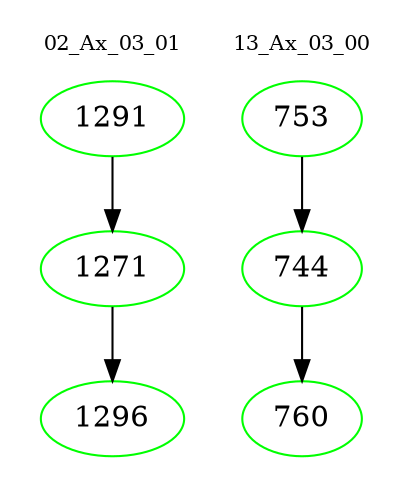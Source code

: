 digraph{
subgraph cluster_0 {
color = white
label = "02_Ax_03_01";
fontsize=10;
T0_1291 [label="1291", color="green"]
T0_1291 -> T0_1271 [color="black"]
T0_1271 [label="1271", color="green"]
T0_1271 -> T0_1296 [color="black"]
T0_1296 [label="1296", color="green"]
}
subgraph cluster_1 {
color = white
label = "13_Ax_03_00";
fontsize=10;
T1_753 [label="753", color="green"]
T1_753 -> T1_744 [color="black"]
T1_744 [label="744", color="green"]
T1_744 -> T1_760 [color="black"]
T1_760 [label="760", color="green"]
}
}
